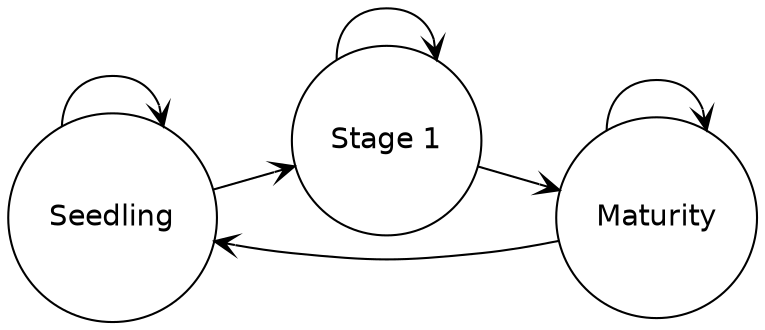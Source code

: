 graph dot {
  graph [
    fontsize = 10,
    rankdir = LR
    ]

  node [
    shape = circle,
    fontname = Helvetica
    ]
  A [label = "Seedling"]
  B [label = "Stage 1"]
  C [label = "Maturity"]

  edge[
    color = black,
    dir = forward
  ]
  A -- {B, A} [arrowhead = vee]
  B -- {C, B} [arrowhead = vee]
  C -- {A, C} [arrowhead = vee]
}